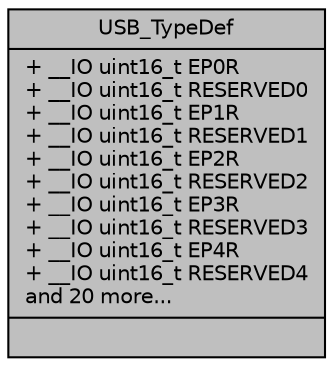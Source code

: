 digraph "USB_TypeDef"
{
 // LATEX_PDF_SIZE
  edge [fontname="Helvetica",fontsize="10",labelfontname="Helvetica",labelfontsize="10"];
  node [fontname="Helvetica",fontsize="10",shape=record];
  Node1 [label="{USB_TypeDef\n|+ __IO uint16_t EP0R\l+ __IO uint16_t RESERVED0\l+ __IO uint16_t EP1R\l+ __IO uint16_t RESERVED1\l+ __IO uint16_t EP2R\l+ __IO uint16_t RESERVED2\l+ __IO uint16_t EP3R\l+ __IO uint16_t RESERVED3\l+ __IO uint16_t EP4R\l+ __IO uint16_t RESERVED4\land 20 more...\l|}",height=0.2,width=0.4,color="black", fillcolor="grey75", style="filled", fontcolor="black",tooltip="Universal Serial Bus Full Speed Device."];
}
